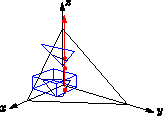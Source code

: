 // preamble
settings.prc = false;
settings.render = 0;
import three;
size(6cm, 0);

// axes
draw(O -- 1.7X, arrow=Arrow3(DefaultHead2), L=Label("$x$", position=EndPoint, align=W));
draw(O -- 2.4Y, arrow=Arrow3(), L=Label("$y$", position=EndPoint));
draw(O -- 2Z, arrow=Arrow3(), L=Label("$z$", position=EndPoint));

// triangle 1
path3 tri1 = (1.2,0,0)--(0,1.8,0)--(0,0,1.4)--cycle;

// triangle 2
path3 tri2 = (0,0,0.5)--(0.8,0.1,1.2)--(0.8,1,1.2)--cycle;

// ray
path3 ray = (0.4,0.4,0)--(0.4,0.4,1.8);

// polygon of intersection between bbox and triangle
path3 pgon = (0.714286,0.6,0.1)--(0.457143,0.6,0.4)--(0.8,0.0857143,0.4)--(0.8,0.471429,0.1)--cycle;

// draw bounding box and other geometry
draw(box((0.1,-0.23,0.1), (0.8,0.5,0.4)), blue);
draw(pgon, deepblue);

draw(ray, arrow=Arrow3(DefaultHead2), red);
dot((0.4,0.4,0.1), red);
dot((0.4,0.4,0.622222), red);
dot((0.4,0.4,0.85), red);
draw(tri1);
draw(tri2, blue);
draw((0.420779,0.0525974,0.868182)--(0.298618,0.373272,0.76129), deepblue);

